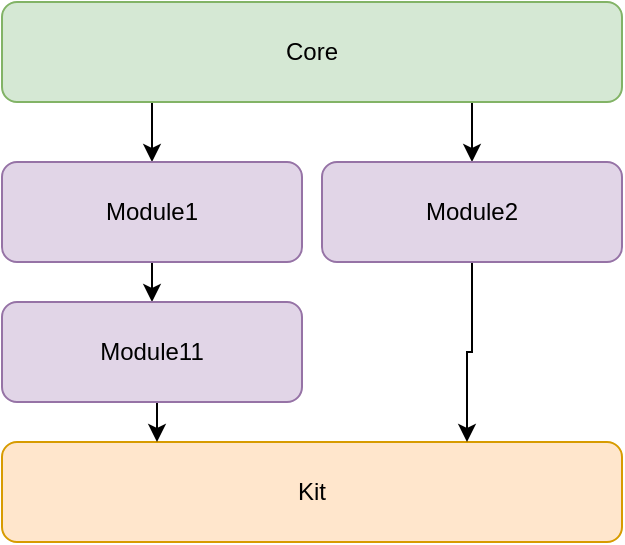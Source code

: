 <mxfile version="20.6.0" type="device"><diagram id="zjQFgaB2lJPBhTo-L6cc" name="Страница 1"><mxGraphModel dx="848" dy="506" grid="1" gridSize="10" guides="1" tooltips="1" connect="1" arrows="1" fold="1" page="1" pageScale="1" pageWidth="827" pageHeight="1169" math="0" shadow="0"><root><mxCell id="0"/><mxCell id="1" parent="0"/><mxCell id="ZsqtM91157vwKWhEIIui-5" style="edgeStyle=orthogonalEdgeStyle;rounded=0;orthogonalLoop=1;jettySize=auto;html=1;exitX=0.75;exitY=1;exitDx=0;exitDy=0;entryX=0.5;entryY=0;entryDx=0;entryDy=0;" parent="1" source="ZsqtM91157vwKWhEIIui-1" target="ZsqtM91157vwKWhEIIui-4" edge="1"><mxGeometry relative="1" as="geometry"/></mxCell><mxCell id="ZsqtM91157vwKWhEIIui-6" style="edgeStyle=orthogonalEdgeStyle;rounded=0;orthogonalLoop=1;jettySize=auto;html=1;exitX=0.25;exitY=1;exitDx=0;exitDy=0;entryX=0.5;entryY=0;entryDx=0;entryDy=0;" parent="1" source="ZsqtM91157vwKWhEIIui-1" target="ZsqtM91157vwKWhEIIui-3" edge="1"><mxGeometry relative="1" as="geometry"/></mxCell><mxCell id="ZsqtM91157vwKWhEIIui-1" value="Core" style="rounded=1;whiteSpace=wrap;html=1;fillColor=#d5e8d4;strokeColor=#82b366;" parent="1" vertex="1"><mxGeometry x="250" y="120" width="310" height="50" as="geometry"/></mxCell><mxCell id="ZsqtM91157vwKWhEIIui-2" value="Kit" style="rounded=1;whiteSpace=wrap;html=1;fillColor=#ffe6cc;strokeColor=#d79b00;" parent="1" vertex="1"><mxGeometry x="250" y="340" width="310" height="50" as="geometry"/></mxCell><mxCell id="q6rkaT8u3--tljNhTg3o-2" style="edgeStyle=orthogonalEdgeStyle;rounded=0;orthogonalLoop=1;jettySize=auto;html=1;exitX=0.5;exitY=1;exitDx=0;exitDy=0;entryX=0.5;entryY=0;entryDx=0;entryDy=0;" edge="1" parent="1" source="ZsqtM91157vwKWhEIIui-3" target="q6rkaT8u3--tljNhTg3o-1"><mxGeometry relative="1" as="geometry"/></mxCell><mxCell id="ZsqtM91157vwKWhEIIui-3" value="Module1" style="rounded=1;whiteSpace=wrap;html=1;fillColor=#e1d5e7;strokeColor=#9673a6;" parent="1" vertex="1"><mxGeometry x="250" y="200" width="150" height="50" as="geometry"/></mxCell><mxCell id="ZsqtM91157vwKWhEIIui-8" style="edgeStyle=orthogonalEdgeStyle;rounded=0;orthogonalLoop=1;jettySize=auto;html=1;exitX=0.5;exitY=1;exitDx=0;exitDy=0;entryX=0.75;entryY=0;entryDx=0;entryDy=0;" parent="1" source="ZsqtM91157vwKWhEIIui-4" target="ZsqtM91157vwKWhEIIui-2" edge="1"><mxGeometry relative="1" as="geometry"/></mxCell><mxCell id="ZsqtM91157vwKWhEIIui-4" value="Module2" style="rounded=1;whiteSpace=wrap;html=1;fillColor=#e1d5e7;strokeColor=#9673a6;" parent="1" vertex="1"><mxGeometry x="410" y="200" width="150" height="50" as="geometry"/></mxCell><mxCell id="q6rkaT8u3--tljNhTg3o-3" style="edgeStyle=orthogonalEdgeStyle;rounded=0;orthogonalLoop=1;jettySize=auto;html=1;exitX=0.5;exitY=1;exitDx=0;exitDy=0;entryX=0.25;entryY=0;entryDx=0;entryDy=0;" edge="1" parent="1" source="q6rkaT8u3--tljNhTg3o-1" target="ZsqtM91157vwKWhEIIui-2"><mxGeometry relative="1" as="geometry"/></mxCell><mxCell id="q6rkaT8u3--tljNhTg3o-1" value="Module11" style="rounded=1;whiteSpace=wrap;html=1;fillColor=#e1d5e7;strokeColor=#9673a6;" vertex="1" parent="1"><mxGeometry x="250" y="270" width="150" height="50" as="geometry"/></mxCell></root></mxGraphModel></diagram></mxfile>